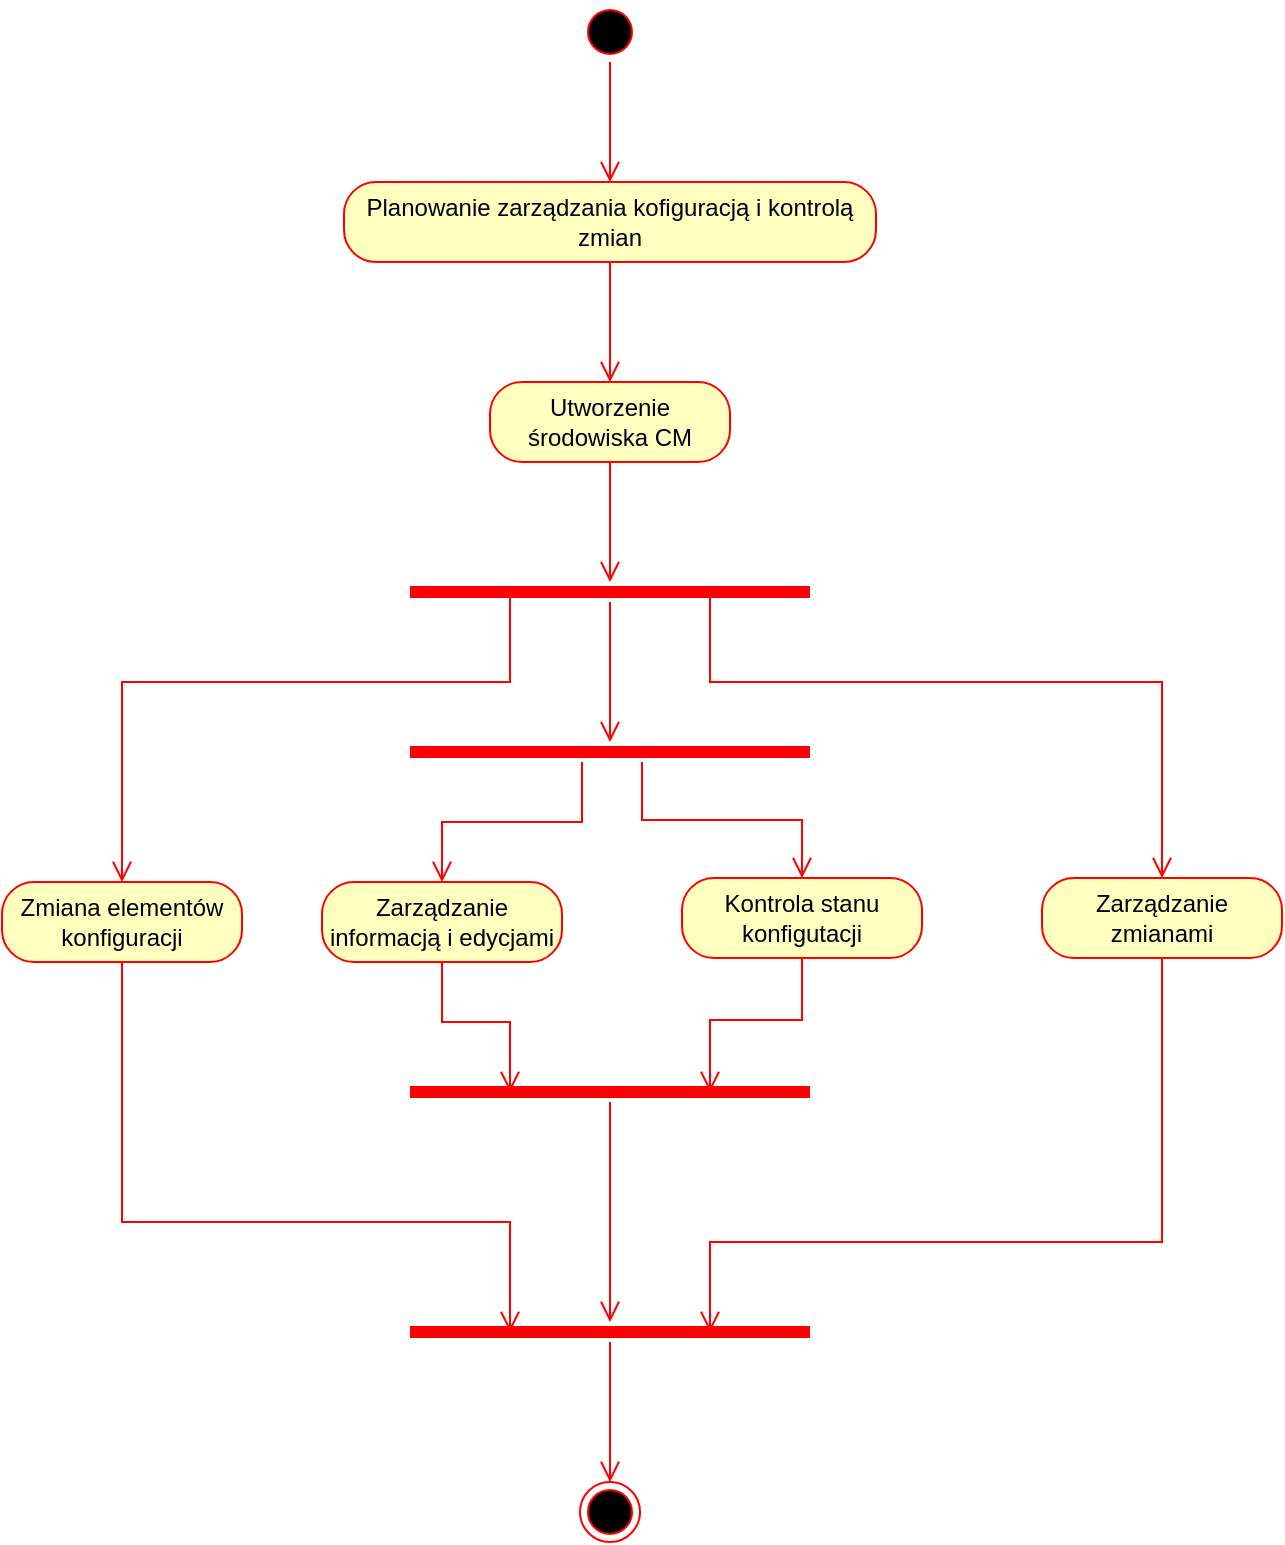 <mxfile version="18.1.3" type="google"><diagram id="vbfhB8Rybgf4DSby-nou" name="Page-1"><mxGraphModel grid="1" page="1" gridSize="10" guides="1" tooltips="1" connect="1" arrows="1" fold="1" pageScale="1" pageWidth="827" pageHeight="1169" math="0" shadow="0"><root><mxCell id="0"/><mxCell id="1" parent="0"/><mxCell id="vGI5TfLTDFxkz-EI45-M-1" value="" style="ellipse;html=1;shape=startState;fillColor=#000000;strokeColor=#ff0000;" vertex="1" parent="1"><mxGeometry x="399" width="30" height="30" as="geometry"/></mxCell><mxCell id="vGI5TfLTDFxkz-EI45-M-2" value="" style="edgeStyle=orthogonalEdgeStyle;html=1;verticalAlign=bottom;endArrow=open;endSize=8;strokeColor=#ff0000;rounded=0;" edge="1" parent="1" source="vGI5TfLTDFxkz-EI45-M-1"><mxGeometry relative="1" as="geometry"><mxPoint x="414" y="90" as="targetPoint"/></mxGeometry></mxCell><mxCell id="vGI5TfLTDFxkz-EI45-M-3" value="Planowanie zarządzania kofiguracją i kontrolą zmian" style="rounded=1;whiteSpace=wrap;html=1;arcSize=40;fontColor=#000000;fillColor=#ffffc0;strokeColor=#ff0000;" vertex="1" parent="1"><mxGeometry x="281" y="90" width="266" height="40" as="geometry"/></mxCell><mxCell id="vGI5TfLTDFxkz-EI45-M-4" value="" style="edgeStyle=orthogonalEdgeStyle;html=1;verticalAlign=bottom;endArrow=open;endSize=8;strokeColor=#ff0000;rounded=0;" edge="1" parent="1" source="vGI5TfLTDFxkz-EI45-M-3"><mxGeometry relative="1" as="geometry"><mxPoint x="414" y="190" as="targetPoint"/></mxGeometry></mxCell><mxCell id="vGI5TfLTDFxkz-EI45-M-5" value="Utworzenie środowiska CM" style="rounded=1;whiteSpace=wrap;html=1;arcSize=40;fontColor=#000000;fillColor=#ffffc0;strokeColor=#ff0000;" vertex="1" parent="1"><mxGeometry x="354" y="190" width="120" height="40" as="geometry"/></mxCell><mxCell id="vGI5TfLTDFxkz-EI45-M-6" value="" style="edgeStyle=orthogonalEdgeStyle;html=1;verticalAlign=bottom;endArrow=open;endSize=8;strokeColor=#ff0000;rounded=0;" edge="1" parent="1" source="vGI5TfLTDFxkz-EI45-M-5"><mxGeometry relative="1" as="geometry"><mxPoint x="414" y="290" as="targetPoint"/></mxGeometry></mxCell><mxCell id="vGI5TfLTDFxkz-EI45-M-7" value="" style="shape=line;html=1;strokeWidth=6;strokeColor=#ff0000;" vertex="1" parent="1"><mxGeometry x="314" y="290" width="200" height="10" as="geometry"/></mxCell><mxCell id="vGI5TfLTDFxkz-EI45-M-8" value="" style="edgeStyle=orthogonalEdgeStyle;html=1;verticalAlign=bottom;endArrow=open;endSize=8;strokeColor=#ff0000;rounded=0;" edge="1" parent="1" source="vGI5TfLTDFxkz-EI45-M-7"><mxGeometry relative="1" as="geometry"><mxPoint x="414" y="370" as="targetPoint"/></mxGeometry></mxCell><mxCell id="vGI5TfLTDFxkz-EI45-M-9" value="" style="shape=line;html=1;strokeWidth=6;strokeColor=#ff0000;" vertex="1" parent="1"><mxGeometry x="314" y="370" width="200" height="10" as="geometry"/></mxCell><mxCell id="vGI5TfLTDFxkz-EI45-M-10" value="" style="edgeStyle=orthogonalEdgeStyle;html=1;verticalAlign=bottom;endArrow=open;endSize=8;strokeColor=#ff0000;rounded=0;entryX=0.5;entryY=0;entryDx=0;entryDy=0;" edge="1" parent="1" source="vGI5TfLTDFxkz-EI45-M-9" target="vGI5TfLTDFxkz-EI45-M-11"><mxGeometry relative="1" as="geometry"><mxPoint x="414" y="450" as="targetPoint"/><Array as="points"><mxPoint x="400" y="410"/><mxPoint x="330" y="410"/></Array></mxGeometry></mxCell><mxCell id="vGI5TfLTDFxkz-EI45-M-11" value="Zarządzanie informacją i edycjami" style="rounded=1;whiteSpace=wrap;html=1;arcSize=40;fontColor=#000000;fillColor=#ffffc0;strokeColor=#ff0000;" vertex="1" parent="1"><mxGeometry x="270" y="440" width="120" height="40" as="geometry"/></mxCell><mxCell id="vGI5TfLTDFxkz-EI45-M-12" value="" style="edgeStyle=orthogonalEdgeStyle;html=1;verticalAlign=bottom;endArrow=open;endSize=8;strokeColor=#ff0000;rounded=0;entryX=0.25;entryY=0.5;entryDx=0;entryDy=0;entryPerimeter=0;" edge="1" parent="1" source="vGI5TfLTDFxkz-EI45-M-11" target="vGI5TfLTDFxkz-EI45-M-20"><mxGeometry relative="1" as="geometry"><mxPoint x="330" y="540" as="targetPoint"/></mxGeometry></mxCell><mxCell id="vGI5TfLTDFxkz-EI45-M-13" value="" style="edgeStyle=orthogonalEdgeStyle;html=1;verticalAlign=bottom;endArrow=open;endSize=8;strokeColor=#ff0000;rounded=0;exitX=0.25;exitY=0.5;exitDx=0;exitDy=0;exitPerimeter=0;entryX=0.5;entryY=0;entryDx=0;entryDy=0;" edge="1" parent="1" source="vGI5TfLTDFxkz-EI45-M-7" target="vGI5TfLTDFxkz-EI45-M-14"><mxGeometry relative="1" as="geometry"><mxPoint x="170" y="350" as="targetPoint"/><mxPoint x="424" y="390" as="sourcePoint"/><Array as="points"><mxPoint x="364" y="340"/><mxPoint x="170" y="340"/></Array></mxGeometry></mxCell><mxCell id="vGI5TfLTDFxkz-EI45-M-14" value="Zmiana elementów konfiguracji" style="rounded=1;whiteSpace=wrap;html=1;arcSize=40;fontColor=#000000;fillColor=#ffffc0;strokeColor=#ff0000;" vertex="1" parent="1"><mxGeometry x="110" y="440" width="120" height="40" as="geometry"/></mxCell><mxCell id="vGI5TfLTDFxkz-EI45-M-15" value="" style="edgeStyle=orthogonalEdgeStyle;html=1;verticalAlign=bottom;endArrow=open;endSize=8;strokeColor=#ff0000;rounded=0;entryX=0.25;entryY=0.5;entryDx=0;entryDy=0;entryPerimeter=0;" edge="1" parent="1" source="vGI5TfLTDFxkz-EI45-M-14" target="vGI5TfLTDFxkz-EI45-M-22"><mxGeometry relative="1" as="geometry"><mxPoint x="170" y="560" as="targetPoint"/><Array as="points"><mxPoint x="170" y="610"/><mxPoint x="364" y="610"/></Array></mxGeometry></mxCell><mxCell id="vGI5TfLTDFxkz-EI45-M-16" value="Kontrola stanu konfigutacji" style="rounded=1;whiteSpace=wrap;html=1;arcSize=40;fontColor=#000000;fillColor=#ffffc0;strokeColor=#ff0000;" vertex="1" parent="1"><mxGeometry x="450" y="438" width="120" height="40" as="geometry"/></mxCell><mxCell id="vGI5TfLTDFxkz-EI45-M-17" value="" style="edgeStyle=orthogonalEdgeStyle;html=1;verticalAlign=bottom;endArrow=open;endSize=8;strokeColor=#ff0000;rounded=0;entryX=0.75;entryY=0.5;entryDx=0;entryDy=0;entryPerimeter=0;" edge="1" parent="1" source="vGI5TfLTDFxkz-EI45-M-16" target="vGI5TfLTDFxkz-EI45-M-20"><mxGeometry relative="1" as="geometry"><mxPoint x="510" y="538" as="targetPoint"/></mxGeometry></mxCell><mxCell id="vGI5TfLTDFxkz-EI45-M-18" value="Zarządzanie zmianami" style="rounded=1;whiteSpace=wrap;html=1;arcSize=40;fontColor=#000000;fillColor=#ffffc0;strokeColor=#ff0000;" vertex="1" parent="1"><mxGeometry x="630" y="438" width="120" height="40" as="geometry"/></mxCell><mxCell id="vGI5TfLTDFxkz-EI45-M-19" value="" style="edgeStyle=orthogonalEdgeStyle;html=1;verticalAlign=bottom;endArrow=open;endSize=8;strokeColor=#ff0000;rounded=0;entryX=0.75;entryY=0.5;entryDx=0;entryDy=0;entryPerimeter=0;" edge="1" parent="1" source="vGI5TfLTDFxkz-EI45-M-18" target="vGI5TfLTDFxkz-EI45-M-22"><mxGeometry relative="1" as="geometry"><mxPoint x="690" y="538" as="targetPoint"/><Array as="points"><mxPoint x="690" y="620"/><mxPoint x="464" y="620"/></Array></mxGeometry></mxCell><mxCell id="vGI5TfLTDFxkz-EI45-M-20" value="" style="shape=line;html=1;strokeWidth=6;strokeColor=#ff0000;" vertex="1" parent="1"><mxGeometry x="314" y="540" width="200" height="10" as="geometry"/></mxCell><mxCell id="vGI5TfLTDFxkz-EI45-M-21" value="" style="edgeStyle=orthogonalEdgeStyle;html=1;verticalAlign=bottom;endArrow=open;endSize=8;strokeColor=#ff0000;rounded=0;" edge="1" parent="1" source="vGI5TfLTDFxkz-EI45-M-20" target="vGI5TfLTDFxkz-EI45-M-22"><mxGeometry relative="1" as="geometry"><mxPoint x="414" y="620" as="targetPoint"/></mxGeometry></mxCell><mxCell id="vGI5TfLTDFxkz-EI45-M-22" value="" style="shape=line;html=1;strokeWidth=6;strokeColor=#ff0000;" vertex="1" parent="1"><mxGeometry x="314" y="660" width="200" height="10" as="geometry"/></mxCell><mxCell id="vGI5TfLTDFxkz-EI45-M-23" value="" style="edgeStyle=orthogonalEdgeStyle;html=1;verticalAlign=bottom;endArrow=open;endSize=8;strokeColor=#ff0000;rounded=0;" edge="1" parent="1" source="vGI5TfLTDFxkz-EI45-M-22"><mxGeometry relative="1" as="geometry"><mxPoint x="414" y="740" as="targetPoint"/></mxGeometry></mxCell><mxCell id="vGI5TfLTDFxkz-EI45-M-24" value="" style="ellipse;html=1;shape=endState;fillColor=#000000;strokeColor=#ff0000;" vertex="1" parent="1"><mxGeometry x="399" y="740" width="30" height="30" as="geometry"/></mxCell><mxCell id="vGI5TfLTDFxkz-EI45-M-25" value="" style="edgeStyle=orthogonalEdgeStyle;html=1;verticalAlign=bottom;endArrow=open;endSize=8;strokeColor=#ff0000;rounded=0;entryX=0.5;entryY=0;entryDx=0;entryDy=0;" edge="1" parent="1" source="vGI5TfLTDFxkz-EI45-M-9" target="vGI5TfLTDFxkz-EI45-M-16"><mxGeometry relative="1" as="geometry"><mxPoint x="474" y="555" as="targetPoint"/><mxPoint x="520" y="488" as="sourcePoint"/><Array as="points"><mxPoint x="430" y="409"/><mxPoint x="510" y="409"/></Array></mxGeometry></mxCell><mxCell id="vGI5TfLTDFxkz-EI45-M-26" value="" style="edgeStyle=orthogonalEdgeStyle;html=1;verticalAlign=bottom;endArrow=open;endSize=8;strokeColor=#ff0000;rounded=0;entryX=0.5;entryY=0;entryDx=0;entryDy=0;exitX=0.75;exitY=0.5;exitDx=0;exitDy=0;exitPerimeter=0;" edge="1" parent="1" source="vGI5TfLTDFxkz-EI45-M-7" target="vGI5TfLTDFxkz-EI45-M-18"><mxGeometry relative="1" as="geometry"><mxPoint x="520" y="448" as="targetPoint"/><mxPoint x="440" y="390" as="sourcePoint"/><Array as="points"><mxPoint x="464" y="340"/><mxPoint x="690" y="340"/></Array></mxGeometry></mxCell></root></mxGraphModel></diagram></mxfile>